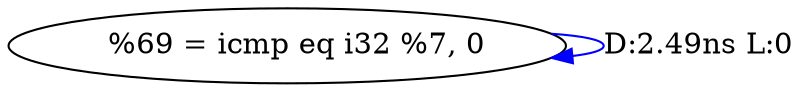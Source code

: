digraph {
Node0x3748fb0[label="  %69 = icmp eq i32 %7, 0"];
Node0x3748fb0 -> Node0x3748fb0[label="D:2.49ns L:0",color=blue];
}
